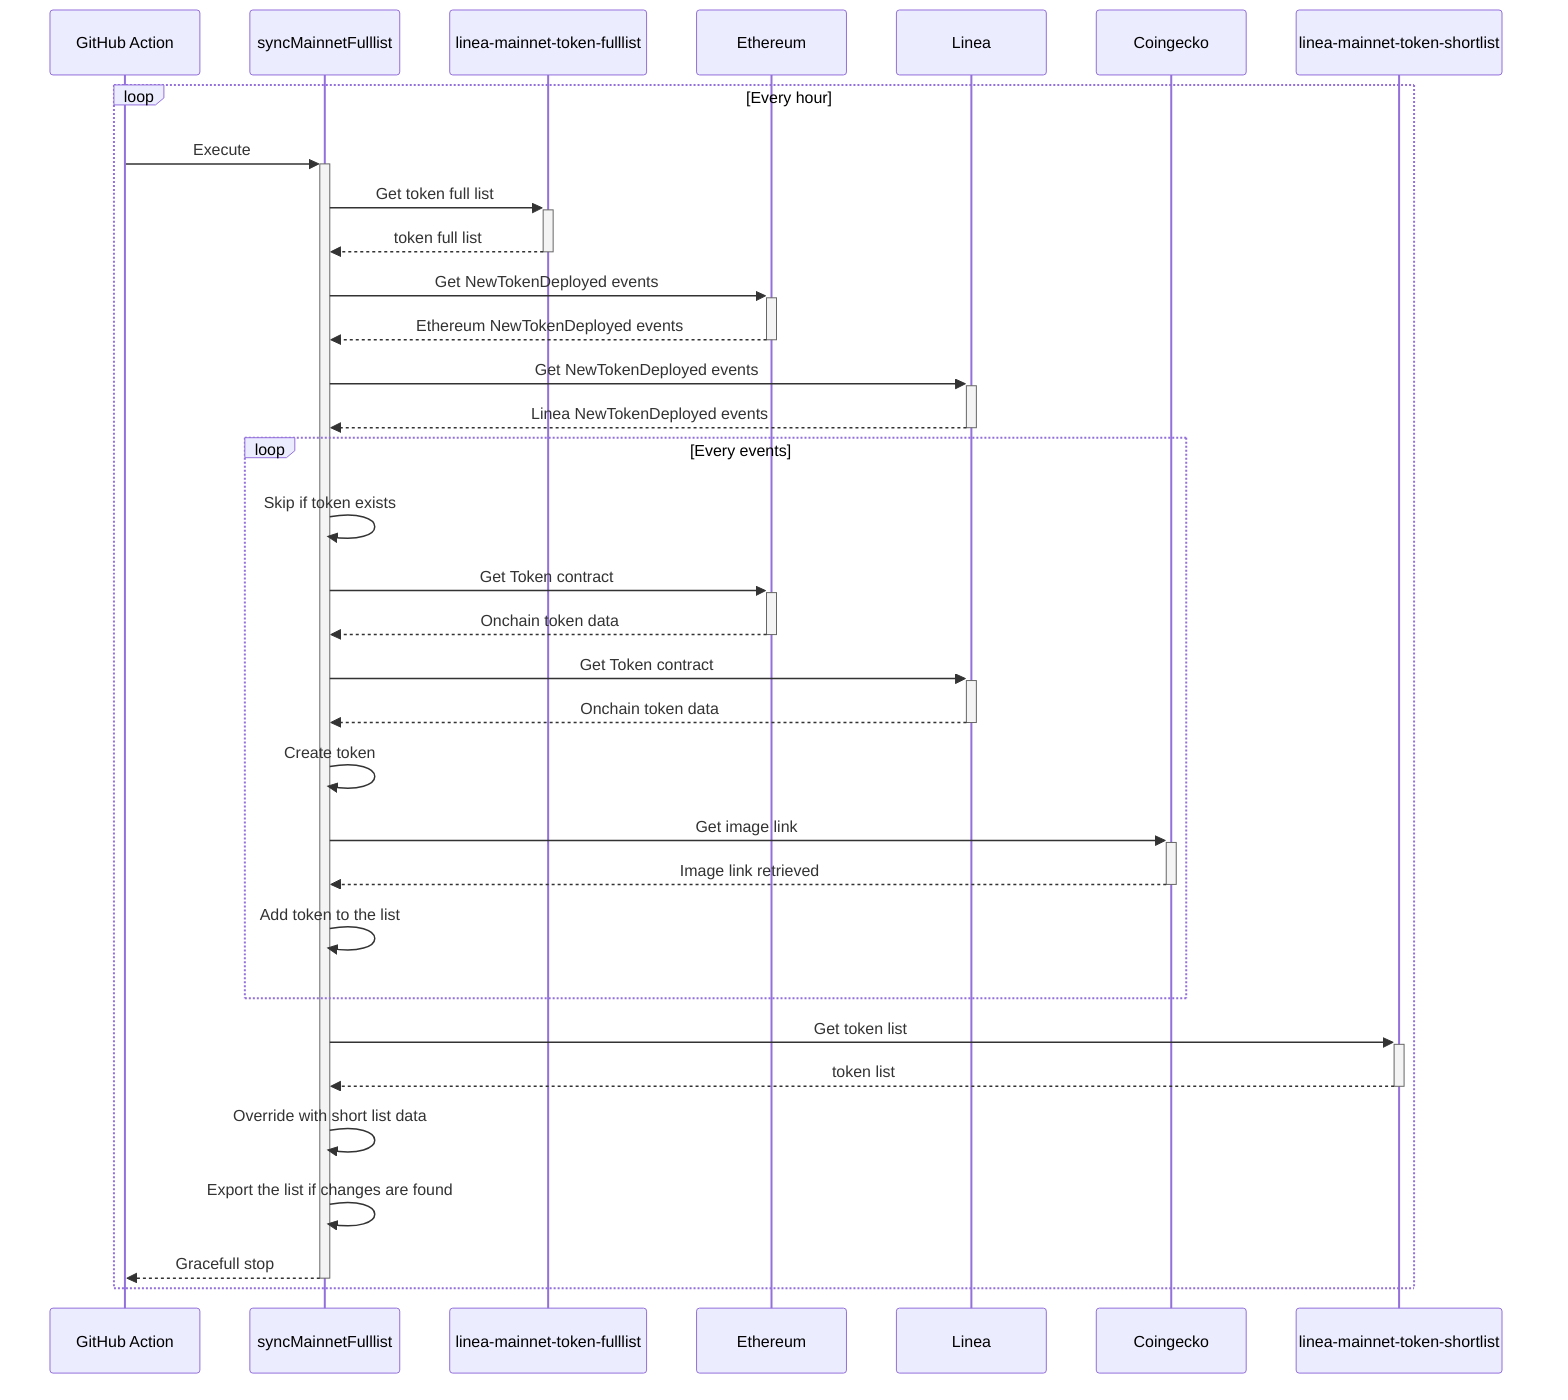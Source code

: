 sequenceDiagram
    loop Every hour
        GitHub Action->>+syncMainnetFulllist: Execute
        syncMainnetFulllist->>+linea-mainnet-token-fulllist: Get token full list
        linea-mainnet-token-fulllist-->>-syncMainnetFulllist: token full list

        syncMainnetFulllist->>+Ethereum: Get NewTokenDeployed events
        Ethereum-->>-syncMainnetFulllist: Ethereum NewTokenDeployed events
        syncMainnetFulllist->>+Linea: Get NewTokenDeployed events
        Linea-->>-syncMainnetFulllist: Linea NewTokenDeployed events

        loop Every events
            syncMainnetFulllist->>syncMainnetFulllist: Skip if token exists
            syncMainnetFulllist->>+Ethereum: Get Token contract
            Ethereum-->>-syncMainnetFulllist: Onchain token data
            syncMainnetFulllist->>+Linea: Get Token contract
            Linea-->>-syncMainnetFulllist: Onchain token data

            syncMainnetFulllist->>syncMainnetFulllist: Create token
            syncMainnetFulllist->>+Coingecko: Get image link
            Coingecko-->>-syncMainnetFulllist: Image link retrieved
            syncMainnetFulllist->>syncMainnetFulllist: Add token to the list
        end

        syncMainnetFulllist->>+linea-mainnet-token-shortlist: Get token list
        linea-mainnet-token-shortlist-->>-syncMainnetFulllist: token list
        syncMainnetFulllist->>syncMainnetFulllist: Override with short list data

        syncMainnetFulllist->>syncMainnetFulllist: Export the list if changes are found
        syncMainnetFulllist-->>-GitHub Action: Gracefull stop
    end